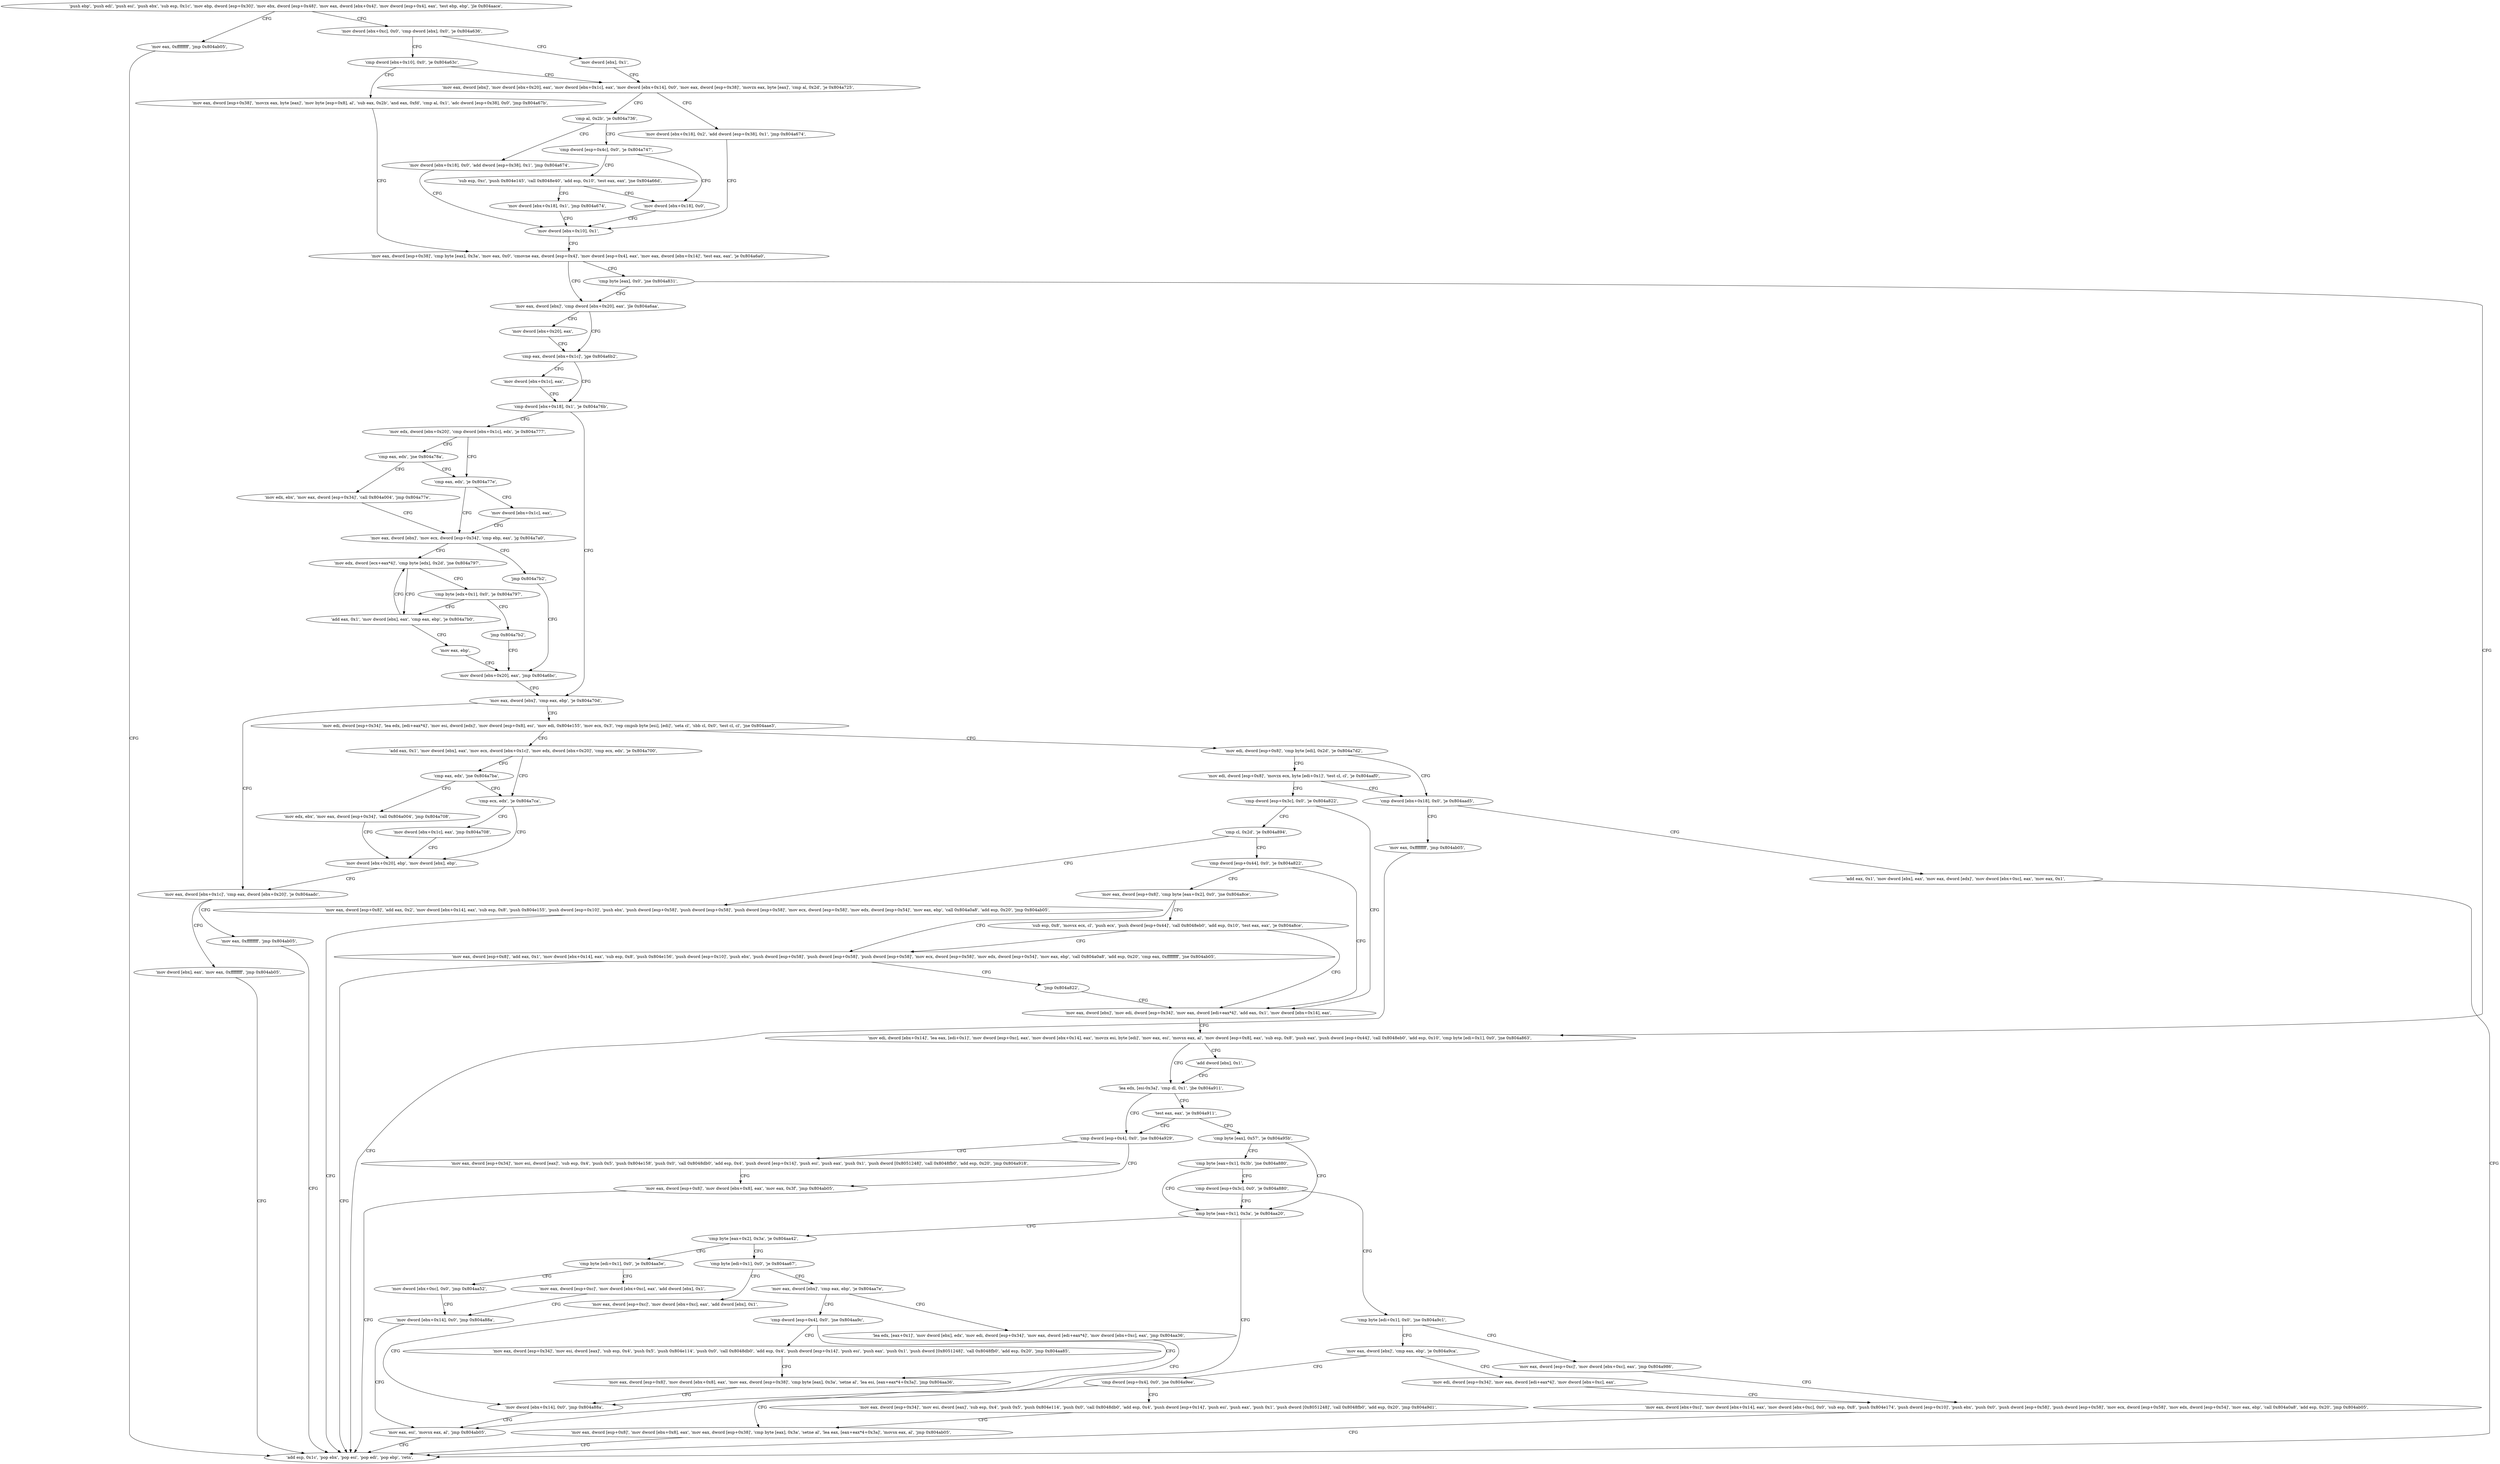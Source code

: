 digraph "func" {
"134522346" [label = "'push ebp', 'push edi', 'push esi', 'push ebx', 'sub esp, 0x1c', 'mov ebp, dword [esp+0x30]', 'mov ebx, dword [esp+0x48]', 'mov eax, dword [ebx+0x4]', 'mov dword [esp+0x4], eax', 'test ebp, ebp', 'jle 0x804aace', " ]
"134523598" [label = "'mov eax, 0xffffffff', 'jmp 0x804ab05', " ]
"134522376" [label = "'mov dword [ebx+0xc], 0x0', 'cmp dword [ebx], 0x0', 'je 0x804a636', " ]
"134523653" [label = "'add esp, 0x1c', 'pop ebx', 'pop esi', 'pop edi', 'pop ebp', 'retn', " ]
"134522422" [label = "'mov dword [ebx], 0x1', " ]
"134522388" [label = "'cmp dword [ebx+0x10], 0x0', 'je 0x804a63c', " ]
"134522428" [label = "'mov eax, dword [ebx]', 'mov dword [ebx+0x20], eax', 'mov dword [ebx+0x1c], eax', 'mov dword [ebx+0x14], 0x0', 'mov eax, dword [esp+0x38]', 'movzx eax, byte [eax]', 'cmp al, 0x2d', 'je 0x804a725', " ]
"134522394" [label = "'mov eax, dword [esp+0x38]', 'movzx eax, byte [eax]', 'mov byte [esp+0x8], al', 'sub eax, 0x2b', 'and eax, 0xfd', 'cmp al, 0x1', 'adc dword [esp+0x38], 0x0', 'jmp 0x804a67b', " ]
"134522661" [label = "'mov dword [ebx+0x18], 0x2', 'add dword [esp+0x38], 0x1', 'jmp 0x804a674', " ]
"134522484" [label = "'mov dword [ebx+0x10], 0x1', " ]
"134522458" [label = "'cmp al, 0x2b', 'je 0x804a736', " ]
"134522678" [label = "'mov dword [ebx+0x18], 0x0', 'add dword [esp+0x38], 0x1', 'jmp 0x804a674', " ]
"134522466" [label = "'cmp dword [esp+0x4c], 0x0', 'je 0x804a747', " ]
"134522491" [label = "'mov eax, dword [esp+0x38]', 'cmp byte [eax], 0x3a', 'mov eax, 0x0', 'cmovne eax, dword [esp+0x4]', 'mov dword [esp+0x4], eax', 'mov eax, dword [ebx+0x14]', 'test eax, eax', 'je 0x804a6a0', " ]
"134522695" [label = "'sub esp, 0xc', 'push 0x804e145', 'call 0x8048e40', 'add esp, 0x10', 'test eax, eax', 'jne 0x804a66d', " ]
"134522477" [label = "'mov dword [ebx+0x18], 0x0', " ]
"134522528" [label = "'mov eax, dword [ebx]', 'cmp dword [ebx+0x20], eax', 'jle 0x804a6aa', " ]
"134522519" [label = "'cmp byte [eax], 0x0', 'jne 0x804a831', " ]
"134522538" [label = "'cmp eax, dword [ebx+0x1c]', 'jge 0x804a6b2', " ]
"134522535" [label = "'mov dword [ebx+0x20], eax', " ]
"134522929" [label = "'mov edi, dword [ebx+0x14]', 'lea eax, [edi+0x1]', 'mov dword [esp+0xc], eax', 'mov dword [ebx+0x14], eax', 'movzx esi, byte [edi]', 'mov eax, esi', 'movsx eax, al', 'mov dword [esp+0x8], eax', 'sub esp, 0x8', 'push eax', 'push dword [esp+0x44]', 'call 0x8048eb0', 'add esp, 0x10', 'cmp byte [edi+0x1], 0x0', 'jne 0x804a863', " ]
"134522719" [label = "'mov dword [ebx+0x18], 0x1', 'jmp 0x804a674', " ]
"134522546" [label = "'cmp dword [ebx+0x18], 0x1', 'je 0x804a76b', " ]
"134522543" [label = "'mov dword [ebx+0x1c], eax', " ]
"134522979" [label = "'lea edx, [esi-0x3a]', 'cmp dl, 0x1', 'jbe 0x804a911', " ]
"134522976" [label = "'add dword [ebx], 0x1', " ]
"134522731" [label = "'mov edx, dword [ebx+0x20]', 'cmp dword [ebx+0x1c], edx', 'je 0x804a777', " ]
"134522556" [label = "'mov eax, dword [ebx]', 'cmp eax, ebp', 'je 0x804a70d', " ]
"134523153" [label = "'cmp dword [esp+0x4], 0x0', 'jne 0x804a929', " ]
"134522991" [label = "'test eax, eax', 'je 0x804a911', " ]
"134522743" [label = "'cmp eax, edx', 'je 0x804a77e', " ]
"134522739" [label = "'cmp eax, edx', 'jne 0x804a78a', " ]
"134522637" [label = "'mov eax, dword [ebx+0x1c]', 'cmp eax, dword [ebx+0x20]', 'je 0x804aadc', " ]
"134522562" [label = "'mov edi, dword [esp+0x34]', 'lea edx, [edi+eax*4]', 'mov esi, dword [edx]', 'mov dword [esp+0x8], esi', 'mov edi, 0x804e155', 'mov ecx, 0x3', 'rep cmpsb byte [esi], [edi]', 'seta cl', 'sbb cl, 0x0', 'test cl, cl', 'jne 0x804aae3', " ]
"134523177" [label = "'mov eax, dword [esp+0x34]', 'mov esi, dword [eax]', 'sub esp, 0x4', 'push 0x5', 'push 0x804e158', 'push 0x0', 'call 0x8048db0', 'add esp, 0x4', 'push dword [esp+0x14]', 'push esi', 'push eax', 'push 0x1', 'push dword [0x8051248]', 'call 0x8048fb0', 'add esp, 0x20', 'jmp 0x804a918', " ]
"134523160" [label = "'mov eax, dword [esp+0x8]', 'mov dword [ebx+0x8], eax', 'mov eax, 0x3f', 'jmp 0x804ab05', " ]
"134522999" [label = "'cmp byte [eax], 0x57', 'je 0x804a95b', " ]
"134522750" [label = "'mov eax, dword [ebx]', 'mov ecx, dword [esp+0x34]', 'cmp ebp, eax', 'jg 0x804a7a0', " ]
"134522747" [label = "'mov dword [ebx+0x1c], eax', " ]
"134522762" [label = "'mov edx, ebx', 'mov eax, dword [esp+0x34]', 'call 0x804a004', 'jmp 0x804a77e', " ]
"134523612" [label = "'mov eax, 0xffffffff', 'jmp 0x804ab05', " ]
"134522649" [label = "'mov dword [ebx], eax', 'mov eax, 0xffffffff', 'jmp 0x804ab05', " ]
"134523619" [label = "'mov edi, dword [esp+0x8]', 'cmp byte [edi], 0x2d', 'je 0x804a7d2', " ]
"134522601" [label = "'add eax, 0x1', 'mov dword [ebx], eax', 'mov ecx, dword [ebx+0x1c]', 'mov edx, dword [ebx+0x20]', 'cmp ecx, edx', 'je 0x804a700', " ]
"134523227" [label = "'cmp byte [eax+0x1], 0x3b', 'jne 0x804a880', " ]
"134523008" [label = "'cmp byte [eax+0x1], 0x3a', 'je 0x804aa20', " ]
"134522784" [label = "'mov edx, dword [ecx+eax*4]', 'cmp byte [edx], 0x2d', 'jne 0x804a797', " ]
"134522760" [label = "'jmp 0x804a7b2', " ]
"134522834" [label = "'mov edi, dword [esp+0x8]', 'movzx ecx, byte [edi+0x1]', 'test cl, cl', 'je 0x804aaf0', " ]
"134523632" [label = "'cmp dword [ebx+0x18], 0x0', 'je 0x804aad5', " ]
"134522624" [label = "'cmp ecx, edx', 'je 0x804a7ca', " ]
"134522616" [label = "'cmp eax, edx', 'jne 0x804a7ba', " ]
"134523237" [label = "'cmp dword [esp+0x3c], 0x0', 'je 0x804a880', " ]
"134523424" [label = "'cmp byte [eax+0x2], 0x3a', 'je 0x804aa42', " ]
"134523018" [label = "'mov eax, esi', 'movsx eax, al', 'jmp 0x804ab05', " ]
"134522775" [label = "'add eax, 0x1', 'mov dword [ebx], eax', 'cmp eax, ebp', 'je 0x804a7b0', " ]
"134522792" [label = "'cmp byte [edx+0x1], 0x0', 'je 0x804a797', " ]
"134522802" [label = "'mov dword [ebx+0x20], eax', 'jmp 0x804a6bc', " ]
"134522850" [label = "'cmp dword [esp+0x3c], 0x0', 'je 0x804a822', " ]
"134523605" [label = "'mov eax, 0xffffffff', 'jmp 0x804ab05', " ]
"134523638" [label = "'add eax, 0x1', 'mov dword [ebx], eax', 'mov eax, dword [edx]', 'mov dword [ebx+0xc], eax', 'mov eax, 0x1', " ]
"134522826" [label = "'mov dword [ebx+0x1c], eax', 'jmp 0x804a708', " ]
"134522632" [label = "'mov dword [ebx+0x20], ebp', 'mov dword [ebx], ebp', " ]
"134522810" [label = "'mov edx, ebx', 'mov eax, dword [esp+0x34]', 'call 0x804a004', 'jmp 0x804a708', " ]
"134523248" [label = "'cmp byte [edi+0x1], 0x0', 'jne 0x804a9c1', " ]
"134523458" [label = "'cmp byte [edi+0x1], 0x0', 'je 0x804aa5e', " ]
"134523430" [label = "'cmp byte [edi+0x1], 0x0', 'je 0x804aa67', " ]
"134522800" [label = "'mov eax, ebp', " ]
"134522798" [label = "'jmp 0x804a7b2', " ]
"134522914" [label = "'mov eax, dword [ebx]', 'mov edi, dword [esp+0x34]', 'mov eax, dword [edi+eax*4]', 'add eax, 0x1', 'mov dword [ebx+0x14], eax', " ]
"134522857" [label = "'cmp cl, 0x2d', 'je 0x804a894', " ]
"134523329" [label = "'mov eax, dword [esp+0xc]', 'mov dword [ebx+0xc], eax', 'jmp 0x804a986', " ]
"134523254" [label = "'mov eax, dword [ebx]', 'cmp eax, ebp', 'je 0x804a9ca', " ]
"134523486" [label = "'mov dword [ebx+0xc], 0x0', 'jmp 0x804aa52', " ]
"134523464" [label = "'mov eax, dword [esp+0xc]', 'mov dword [ebx+0xc], eax', 'add dword [ebx], 0x1', " ]
"134523495" [label = "'mov eax, dword [ebx]', 'cmp eax, ebp', 'je 0x804aa7e', " ]
"134523436" [label = "'mov eax, dword [esp+0xc]', 'mov dword [ebx+0xc], eax', 'add dword [ebx], 0x1', " ]
"134523028" [label = "'mov eax, dword [esp+0x8]', 'add eax, 0x2', 'mov dword [ebx+0x14], eax', 'sub esp, 0x8', 'push 0x804e155', 'push dword [esp+0x10]', 'push ebx', 'push dword [esp+0x58]', 'push dword [esp+0x58]', 'push dword [esp+0x58]', 'mov ecx, dword [esp+0x58]', 'mov edx, dword [esp+0x54]', 'mov eax, ebp', 'call 0x804a0a8', 'add esp, 0x20', 'jmp 0x804ab05', " ]
"134522866" [label = "'cmp dword [esp+0x44], 0x0', 'je 0x804a822', " ]
"134523270" [label = "'mov eax, dword [ebx+0xc]', 'mov dword [ebx+0x14], eax', 'mov dword [ebx+0xc], 0x0', 'sub esp, 0x8', 'push 0x804e174', 'push dword [esp+0x10]', 'push ebx', 'push 0x0', 'push dword [esp+0x58]', 'push dword [esp+0x58]', 'mov ecx, dword [esp+0x58]', 'mov edx, dword [esp+0x54]', 'mov eax, ebp', 'call 0x804a0a8', 'add esp, 0x20', 'jmp 0x804ab05', " ]
"134523338" [label = "'cmp dword [esp+0x4], 0x0', 'jne 0x804a9ee', " ]
"134523260" [label = "'mov edi, dword [esp+0x34]', 'mov eax, dword [edi+eax*4]', 'mov dword [ebx+0xc], eax', " ]
"134523474" [label = "'mov dword [ebx+0x14], 0x0', 'jmp 0x804a88a', " ]
"134523518" [label = "'cmp dword [esp+0x4], 0x0', 'jne 0x804aa9c', " ]
"134523501" [label = "'lea edx, [eax+0x1]', 'mov dword [ebx], edx', 'mov edi, dword [esp+0x34]', 'mov eax, dword [edi+eax*4]', 'mov dword [ebx+0xc], eax', 'jmp 0x804aa36', " ]
"134523446" [label = "'mov dword [ebx+0x14], 0x0', 'jmp 0x804a88a', " ]
"134522873" [label = "'mov eax, dword [esp+0x8]', 'cmp byte [eax+0x2], 0x0', 'jne 0x804a8ce', " ]
"134523374" [label = "'mov eax, dword [esp+0x34]', 'mov esi, dword [eax]', 'sub esp, 0x4', 'push 0x5', 'push 0x804e114', 'push 0x0', 'call 0x8048db0', 'add esp, 0x4', 'push dword [esp+0x14]', 'push esi', 'push eax', 'push 0x1', 'push dword [0x8051248]', 'call 0x8048fb0', 'add esp, 0x20', 'jmp 0x804a9d1', " ]
"134523345" [label = "'mov eax, dword [esp+0x8]', 'mov dword [ebx+0x8], eax', 'mov eax, dword [esp+0x38]', 'cmp byte [eax], 0x3a', 'setne al', 'lea eax, [eax+eax*4+0x3a]', 'movsx eax, al', 'jmp 0x804ab05', " ]
"134523548" [label = "'mov eax, dword [esp+0x34]', 'mov esi, dword [eax]', 'sub esp, 0x4', 'push 0x5', 'push 0x804e114', 'push 0x0', 'call 0x8048db0', 'add esp, 0x4', 'push dword [esp+0x14]', 'push esi', 'push eax', 'push 0x1', 'push dword [0x8051248]', 'call 0x8048fb0', 'add esp, 0x20', 'jmp 0x804aa85', " ]
"134523525" [label = "'mov eax, dword [esp+0x8]', 'mov dword [ebx+0x8], eax', 'mov eax, dword [esp+0x38]', 'cmp byte [eax], 0x3a', 'setne al', 'lea esi, [eax+eax*4+0x3a]', 'jmp 0x804aa36', " ]
"134523086" [label = "'mov eax, dword [esp+0x8]', 'add eax, 0x1', 'mov dword [ebx+0x14], eax', 'sub esp, 0x8', 'push 0x804e156', 'push dword [esp+0x10]', 'push ebx', 'push dword [esp+0x58]', 'push dword [esp+0x58]', 'push dword [esp+0x58]', 'mov ecx, dword [esp+0x58]', 'mov edx, dword [esp+0x54]', 'mov eax, ebp', 'call 0x804a0a8', 'add esp, 0x20', 'cmp eax, 0xffffffff', 'jne 0x804ab05', " ]
"134522887" [label = "'sub esp, 0x8', 'movsx ecx, cl', 'push ecx', 'push dword [esp+0x44]', 'call 0x8048eb0', 'add esp, 0x10', 'test eax, eax', 'je 0x804a8ce', " ]
"134523148" [label = "'jmp 0x804a822', " ]
"134522346" -> "134523598" [ label = "CFG" ]
"134522346" -> "134522376" [ label = "CFG" ]
"134523598" -> "134523653" [ label = "CFG" ]
"134522376" -> "134522422" [ label = "CFG" ]
"134522376" -> "134522388" [ label = "CFG" ]
"134522422" -> "134522428" [ label = "CFG" ]
"134522388" -> "134522428" [ label = "CFG" ]
"134522388" -> "134522394" [ label = "CFG" ]
"134522428" -> "134522661" [ label = "CFG" ]
"134522428" -> "134522458" [ label = "CFG" ]
"134522394" -> "134522491" [ label = "CFG" ]
"134522661" -> "134522484" [ label = "CFG" ]
"134522484" -> "134522491" [ label = "CFG" ]
"134522458" -> "134522678" [ label = "CFG" ]
"134522458" -> "134522466" [ label = "CFG" ]
"134522678" -> "134522484" [ label = "CFG" ]
"134522466" -> "134522695" [ label = "CFG" ]
"134522466" -> "134522477" [ label = "CFG" ]
"134522491" -> "134522528" [ label = "CFG" ]
"134522491" -> "134522519" [ label = "CFG" ]
"134522695" -> "134522477" [ label = "CFG" ]
"134522695" -> "134522719" [ label = "CFG" ]
"134522477" -> "134522484" [ label = "CFG" ]
"134522528" -> "134522538" [ label = "CFG" ]
"134522528" -> "134522535" [ label = "CFG" ]
"134522519" -> "134522929" [ label = "CFG" ]
"134522519" -> "134522528" [ label = "CFG" ]
"134522538" -> "134522546" [ label = "CFG" ]
"134522538" -> "134522543" [ label = "CFG" ]
"134522535" -> "134522538" [ label = "CFG" ]
"134522929" -> "134522979" [ label = "CFG" ]
"134522929" -> "134522976" [ label = "CFG" ]
"134522719" -> "134522484" [ label = "CFG" ]
"134522546" -> "134522731" [ label = "CFG" ]
"134522546" -> "134522556" [ label = "CFG" ]
"134522543" -> "134522546" [ label = "CFG" ]
"134522979" -> "134523153" [ label = "CFG" ]
"134522979" -> "134522991" [ label = "CFG" ]
"134522976" -> "134522979" [ label = "CFG" ]
"134522731" -> "134522743" [ label = "CFG" ]
"134522731" -> "134522739" [ label = "CFG" ]
"134522556" -> "134522637" [ label = "CFG" ]
"134522556" -> "134522562" [ label = "CFG" ]
"134523153" -> "134523177" [ label = "CFG" ]
"134523153" -> "134523160" [ label = "CFG" ]
"134522991" -> "134523153" [ label = "CFG" ]
"134522991" -> "134522999" [ label = "CFG" ]
"134522743" -> "134522750" [ label = "CFG" ]
"134522743" -> "134522747" [ label = "CFG" ]
"134522739" -> "134522762" [ label = "CFG" ]
"134522739" -> "134522743" [ label = "CFG" ]
"134522637" -> "134523612" [ label = "CFG" ]
"134522637" -> "134522649" [ label = "CFG" ]
"134522562" -> "134523619" [ label = "CFG" ]
"134522562" -> "134522601" [ label = "CFG" ]
"134523177" -> "134523160" [ label = "CFG" ]
"134523160" -> "134523653" [ label = "CFG" ]
"134522999" -> "134523227" [ label = "CFG" ]
"134522999" -> "134523008" [ label = "CFG" ]
"134522750" -> "134522784" [ label = "CFG" ]
"134522750" -> "134522760" [ label = "CFG" ]
"134522747" -> "134522750" [ label = "CFG" ]
"134522762" -> "134522750" [ label = "CFG" ]
"134523612" -> "134523653" [ label = "CFG" ]
"134522649" -> "134523653" [ label = "CFG" ]
"134523619" -> "134522834" [ label = "CFG" ]
"134523619" -> "134523632" [ label = "CFG" ]
"134522601" -> "134522624" [ label = "CFG" ]
"134522601" -> "134522616" [ label = "CFG" ]
"134523227" -> "134523008" [ label = "CFG" ]
"134523227" -> "134523237" [ label = "CFG" ]
"134523008" -> "134523424" [ label = "CFG" ]
"134523008" -> "134523018" [ label = "CFG" ]
"134522784" -> "134522775" [ label = "CFG" ]
"134522784" -> "134522792" [ label = "CFG" ]
"134522760" -> "134522802" [ label = "CFG" ]
"134522834" -> "134523632" [ label = "CFG" ]
"134522834" -> "134522850" [ label = "CFG" ]
"134523632" -> "134523605" [ label = "CFG" ]
"134523632" -> "134523638" [ label = "CFG" ]
"134522624" -> "134522826" [ label = "CFG" ]
"134522624" -> "134522632" [ label = "CFG" ]
"134522616" -> "134522810" [ label = "CFG" ]
"134522616" -> "134522624" [ label = "CFG" ]
"134523237" -> "134523008" [ label = "CFG" ]
"134523237" -> "134523248" [ label = "CFG" ]
"134523424" -> "134523458" [ label = "CFG" ]
"134523424" -> "134523430" [ label = "CFG" ]
"134523018" -> "134523653" [ label = "CFG" ]
"134522775" -> "134522800" [ label = "CFG" ]
"134522775" -> "134522784" [ label = "CFG" ]
"134522792" -> "134522775" [ label = "CFG" ]
"134522792" -> "134522798" [ label = "CFG" ]
"134522802" -> "134522556" [ label = "CFG" ]
"134522850" -> "134522914" [ label = "CFG" ]
"134522850" -> "134522857" [ label = "CFG" ]
"134523605" -> "134523653" [ label = "CFG" ]
"134523638" -> "134523653" [ label = "CFG" ]
"134522826" -> "134522632" [ label = "CFG" ]
"134522632" -> "134522637" [ label = "CFG" ]
"134522810" -> "134522632" [ label = "CFG" ]
"134523248" -> "134523329" [ label = "CFG" ]
"134523248" -> "134523254" [ label = "CFG" ]
"134523458" -> "134523486" [ label = "CFG" ]
"134523458" -> "134523464" [ label = "CFG" ]
"134523430" -> "134523495" [ label = "CFG" ]
"134523430" -> "134523436" [ label = "CFG" ]
"134522800" -> "134522802" [ label = "CFG" ]
"134522798" -> "134522802" [ label = "CFG" ]
"134522914" -> "134522929" [ label = "CFG" ]
"134522857" -> "134523028" [ label = "CFG" ]
"134522857" -> "134522866" [ label = "CFG" ]
"134523329" -> "134523270" [ label = "CFG" ]
"134523254" -> "134523338" [ label = "CFG" ]
"134523254" -> "134523260" [ label = "CFG" ]
"134523486" -> "134523474" [ label = "CFG" ]
"134523464" -> "134523474" [ label = "CFG" ]
"134523495" -> "134523518" [ label = "CFG" ]
"134523495" -> "134523501" [ label = "CFG" ]
"134523436" -> "134523446" [ label = "CFG" ]
"134523028" -> "134523653" [ label = "CFG" ]
"134522866" -> "134522914" [ label = "CFG" ]
"134522866" -> "134522873" [ label = "CFG" ]
"134523270" -> "134523653" [ label = "CFG" ]
"134523338" -> "134523374" [ label = "CFG" ]
"134523338" -> "134523345" [ label = "CFG" ]
"134523260" -> "134523270" [ label = "CFG" ]
"134523474" -> "134523018" [ label = "CFG" ]
"134523518" -> "134523548" [ label = "CFG" ]
"134523518" -> "134523525" [ label = "CFG" ]
"134523501" -> "134523446" [ label = "CFG" ]
"134523446" -> "134523018" [ label = "CFG" ]
"134522873" -> "134523086" [ label = "CFG" ]
"134522873" -> "134522887" [ label = "CFG" ]
"134523374" -> "134523345" [ label = "CFG" ]
"134523345" -> "134523653" [ label = "CFG" ]
"134523548" -> "134523525" [ label = "CFG" ]
"134523525" -> "134523446" [ label = "CFG" ]
"134523086" -> "134523653" [ label = "CFG" ]
"134523086" -> "134523148" [ label = "CFG" ]
"134522887" -> "134523086" [ label = "CFG" ]
"134522887" -> "134522914" [ label = "CFG" ]
"134523148" -> "134522914" [ label = "CFG" ]
}
